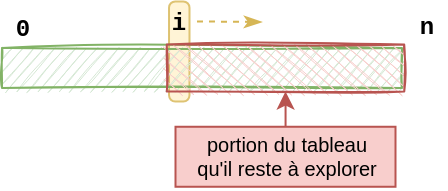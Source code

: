 <mxfile scale="4" border="0">
    <diagram id="Mgyvj9K3PaVNol84s3qg" name="Page-1">
        <mxGraphModel dx="426" dy="243" grid="1" gridSize="10" guides="1" tooltips="1" connect="1" arrows="1" fold="1" page="1" pageScale="1" pageWidth="583" pageHeight="827" math="1" shadow="0">
            <root>
                <mxCell id="0"/>
                <mxCell id="1" parent="0"/>
                <mxCell id="24" value="" style="whiteSpace=wrap;html=1;fontFamily=Courier New;sketch=0;fillColor=#fff2cc;strokeColor=#d6b656;rotation=-90;shadow=0;glass=0;rounded=1;arcSize=30;opacity=80;" vertex="1" parent="1">
                    <mxGeometry x="143.63" y="76.62" width="50" height="10.25" as="geometry"/>
                </mxCell>
                <mxCell id="2" value="" style="whiteSpace=wrap;html=1;fillColor=#d5e8d4;strokeColor=#82b366;sketch=1;" vertex="1" parent="1">
                    <mxGeometry x="80" y="80" width="200" height="20" as="geometry"/>
                </mxCell>
                <mxCell id="3" value="&lt;font face=&quot;Courier New&quot;&gt;0&lt;/font&gt;" style="text;html=1;align=center;verticalAlign=middle;resizable=0;points=[];autosize=1;strokeColor=none;fillColor=none;sketch=1;fontStyle=1" vertex="1" parent="1">
                    <mxGeometry x="80" y="60" width="20" height="20" as="geometry"/>
                </mxCell>
                <mxCell id="4" value="n" style="text;html=1;align=center;verticalAlign=middle;resizable=0;points=[];autosize=1;strokeColor=none;fillColor=none;fontFamily=Courier New;sketch=1;fontStyle=1" vertex="1" parent="1">
                    <mxGeometry x="282" y="60" width="20" height="20" as="geometry"/>
                </mxCell>
                <mxCell id="7" value="" style="whiteSpace=wrap;html=1;fontFamily=Courier New;sketch=1;fillColor=#f8cecc;strokeColor=#b85450;rotation=90;" vertex="1" parent="1">
                    <mxGeometry x="210" y="30.63" width="23.5" height="118.75" as="geometry"/>
                </mxCell>
                <mxCell id="10" style="edgeStyle=orthogonalEdgeStyle;html=1;curved=1;fillColor=#f8cecc;strokeColor=#b85450;" edge="1" parent="1" source="11" target="7">
                    <mxGeometry relative="1" as="geometry"/>
                </mxCell>
                <mxCell id="11" value="&lt;font style=&quot;font-size: 10px;&quot;&gt;portion du tableau&lt;br style=&quot;font-size: 10px;&quot;&gt;qu'il reste à explorer&lt;/font&gt;" style="text;html=1;align=center;verticalAlign=middle;resizable=0;points=[];autosize=1;strokeColor=#b85450;fillColor=#f8cecc;fontFamily=Helvetica;fontSize=10;" vertex="1" parent="1">
                    <mxGeometry x="166.75" y="119.38" width="110" height="30" as="geometry"/>
                </mxCell>
                <mxCell id="26" style="edgeStyle=none;html=1;dashed=1;strokeWidth=1;endArrow=classicThin;endFill=1;fillColor=#fff2cc;strokeColor=#d6b656;" edge="1" parent="1" source="22">
                    <mxGeometry relative="1" as="geometry">
                        <mxPoint x="210" y="67" as="targetPoint"/>
                    </mxGeometry>
                </mxCell>
                <mxCell id="22" value="&lt;font face=&quot;Courier New&quot;&gt;i&lt;/font&gt;" style="text;html=1;align=center;verticalAlign=middle;resizable=0;points=[];autosize=1;strokeColor=none;fillColor=none;sketch=1;fontStyle=1" vertex="1" parent="1">
                    <mxGeometry x="157.5" y="56.63" width="20" height="20" as="geometry"/>
                </mxCell>
            </root>
        </mxGraphModel>
    </diagram>
</mxfile>